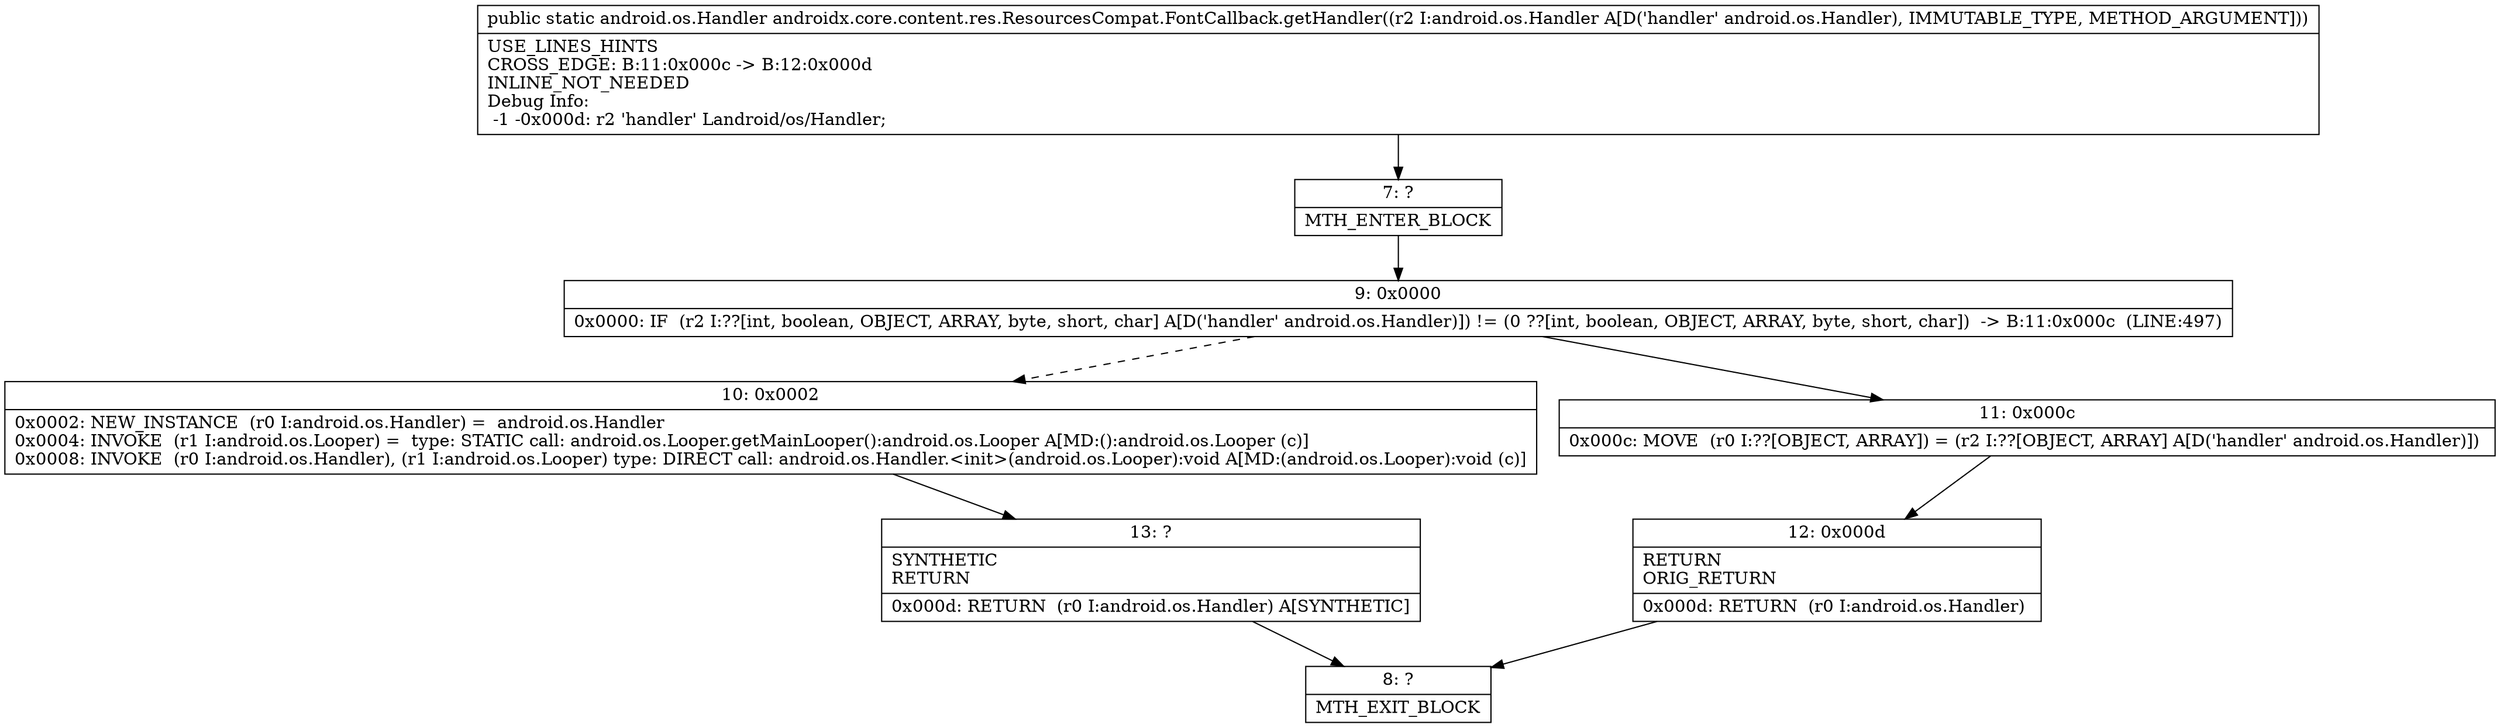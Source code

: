 digraph "CFG forandroidx.core.content.res.ResourcesCompat.FontCallback.getHandler(Landroid\/os\/Handler;)Landroid\/os\/Handler;" {
Node_7 [shape=record,label="{7\:\ ?|MTH_ENTER_BLOCK\l}"];
Node_9 [shape=record,label="{9\:\ 0x0000|0x0000: IF  (r2 I:??[int, boolean, OBJECT, ARRAY, byte, short, char] A[D('handler' android.os.Handler)]) != (0 ??[int, boolean, OBJECT, ARRAY, byte, short, char])  \-\> B:11:0x000c  (LINE:497)\l}"];
Node_10 [shape=record,label="{10\:\ 0x0002|0x0002: NEW_INSTANCE  (r0 I:android.os.Handler) =  android.os.Handler \l0x0004: INVOKE  (r1 I:android.os.Looper) =  type: STATIC call: android.os.Looper.getMainLooper():android.os.Looper A[MD:():android.os.Looper (c)]\l0x0008: INVOKE  (r0 I:android.os.Handler), (r1 I:android.os.Looper) type: DIRECT call: android.os.Handler.\<init\>(android.os.Looper):void A[MD:(android.os.Looper):void (c)]\l}"];
Node_13 [shape=record,label="{13\:\ ?|SYNTHETIC\lRETURN\l|0x000d: RETURN  (r0 I:android.os.Handler) A[SYNTHETIC]\l}"];
Node_8 [shape=record,label="{8\:\ ?|MTH_EXIT_BLOCK\l}"];
Node_11 [shape=record,label="{11\:\ 0x000c|0x000c: MOVE  (r0 I:??[OBJECT, ARRAY]) = (r2 I:??[OBJECT, ARRAY] A[D('handler' android.os.Handler)]) \l}"];
Node_12 [shape=record,label="{12\:\ 0x000d|RETURN\lORIG_RETURN\l|0x000d: RETURN  (r0 I:android.os.Handler) \l}"];
MethodNode[shape=record,label="{public static android.os.Handler androidx.core.content.res.ResourcesCompat.FontCallback.getHandler((r2 I:android.os.Handler A[D('handler' android.os.Handler), IMMUTABLE_TYPE, METHOD_ARGUMENT]))  | USE_LINES_HINTS\lCROSS_EDGE: B:11:0x000c \-\> B:12:0x000d\lINLINE_NOT_NEEDED\lDebug Info:\l  \-1 \-0x000d: r2 'handler' Landroid\/os\/Handler;\l}"];
MethodNode -> Node_7;Node_7 -> Node_9;
Node_9 -> Node_10[style=dashed];
Node_9 -> Node_11;
Node_10 -> Node_13;
Node_13 -> Node_8;
Node_11 -> Node_12;
Node_12 -> Node_8;
}

